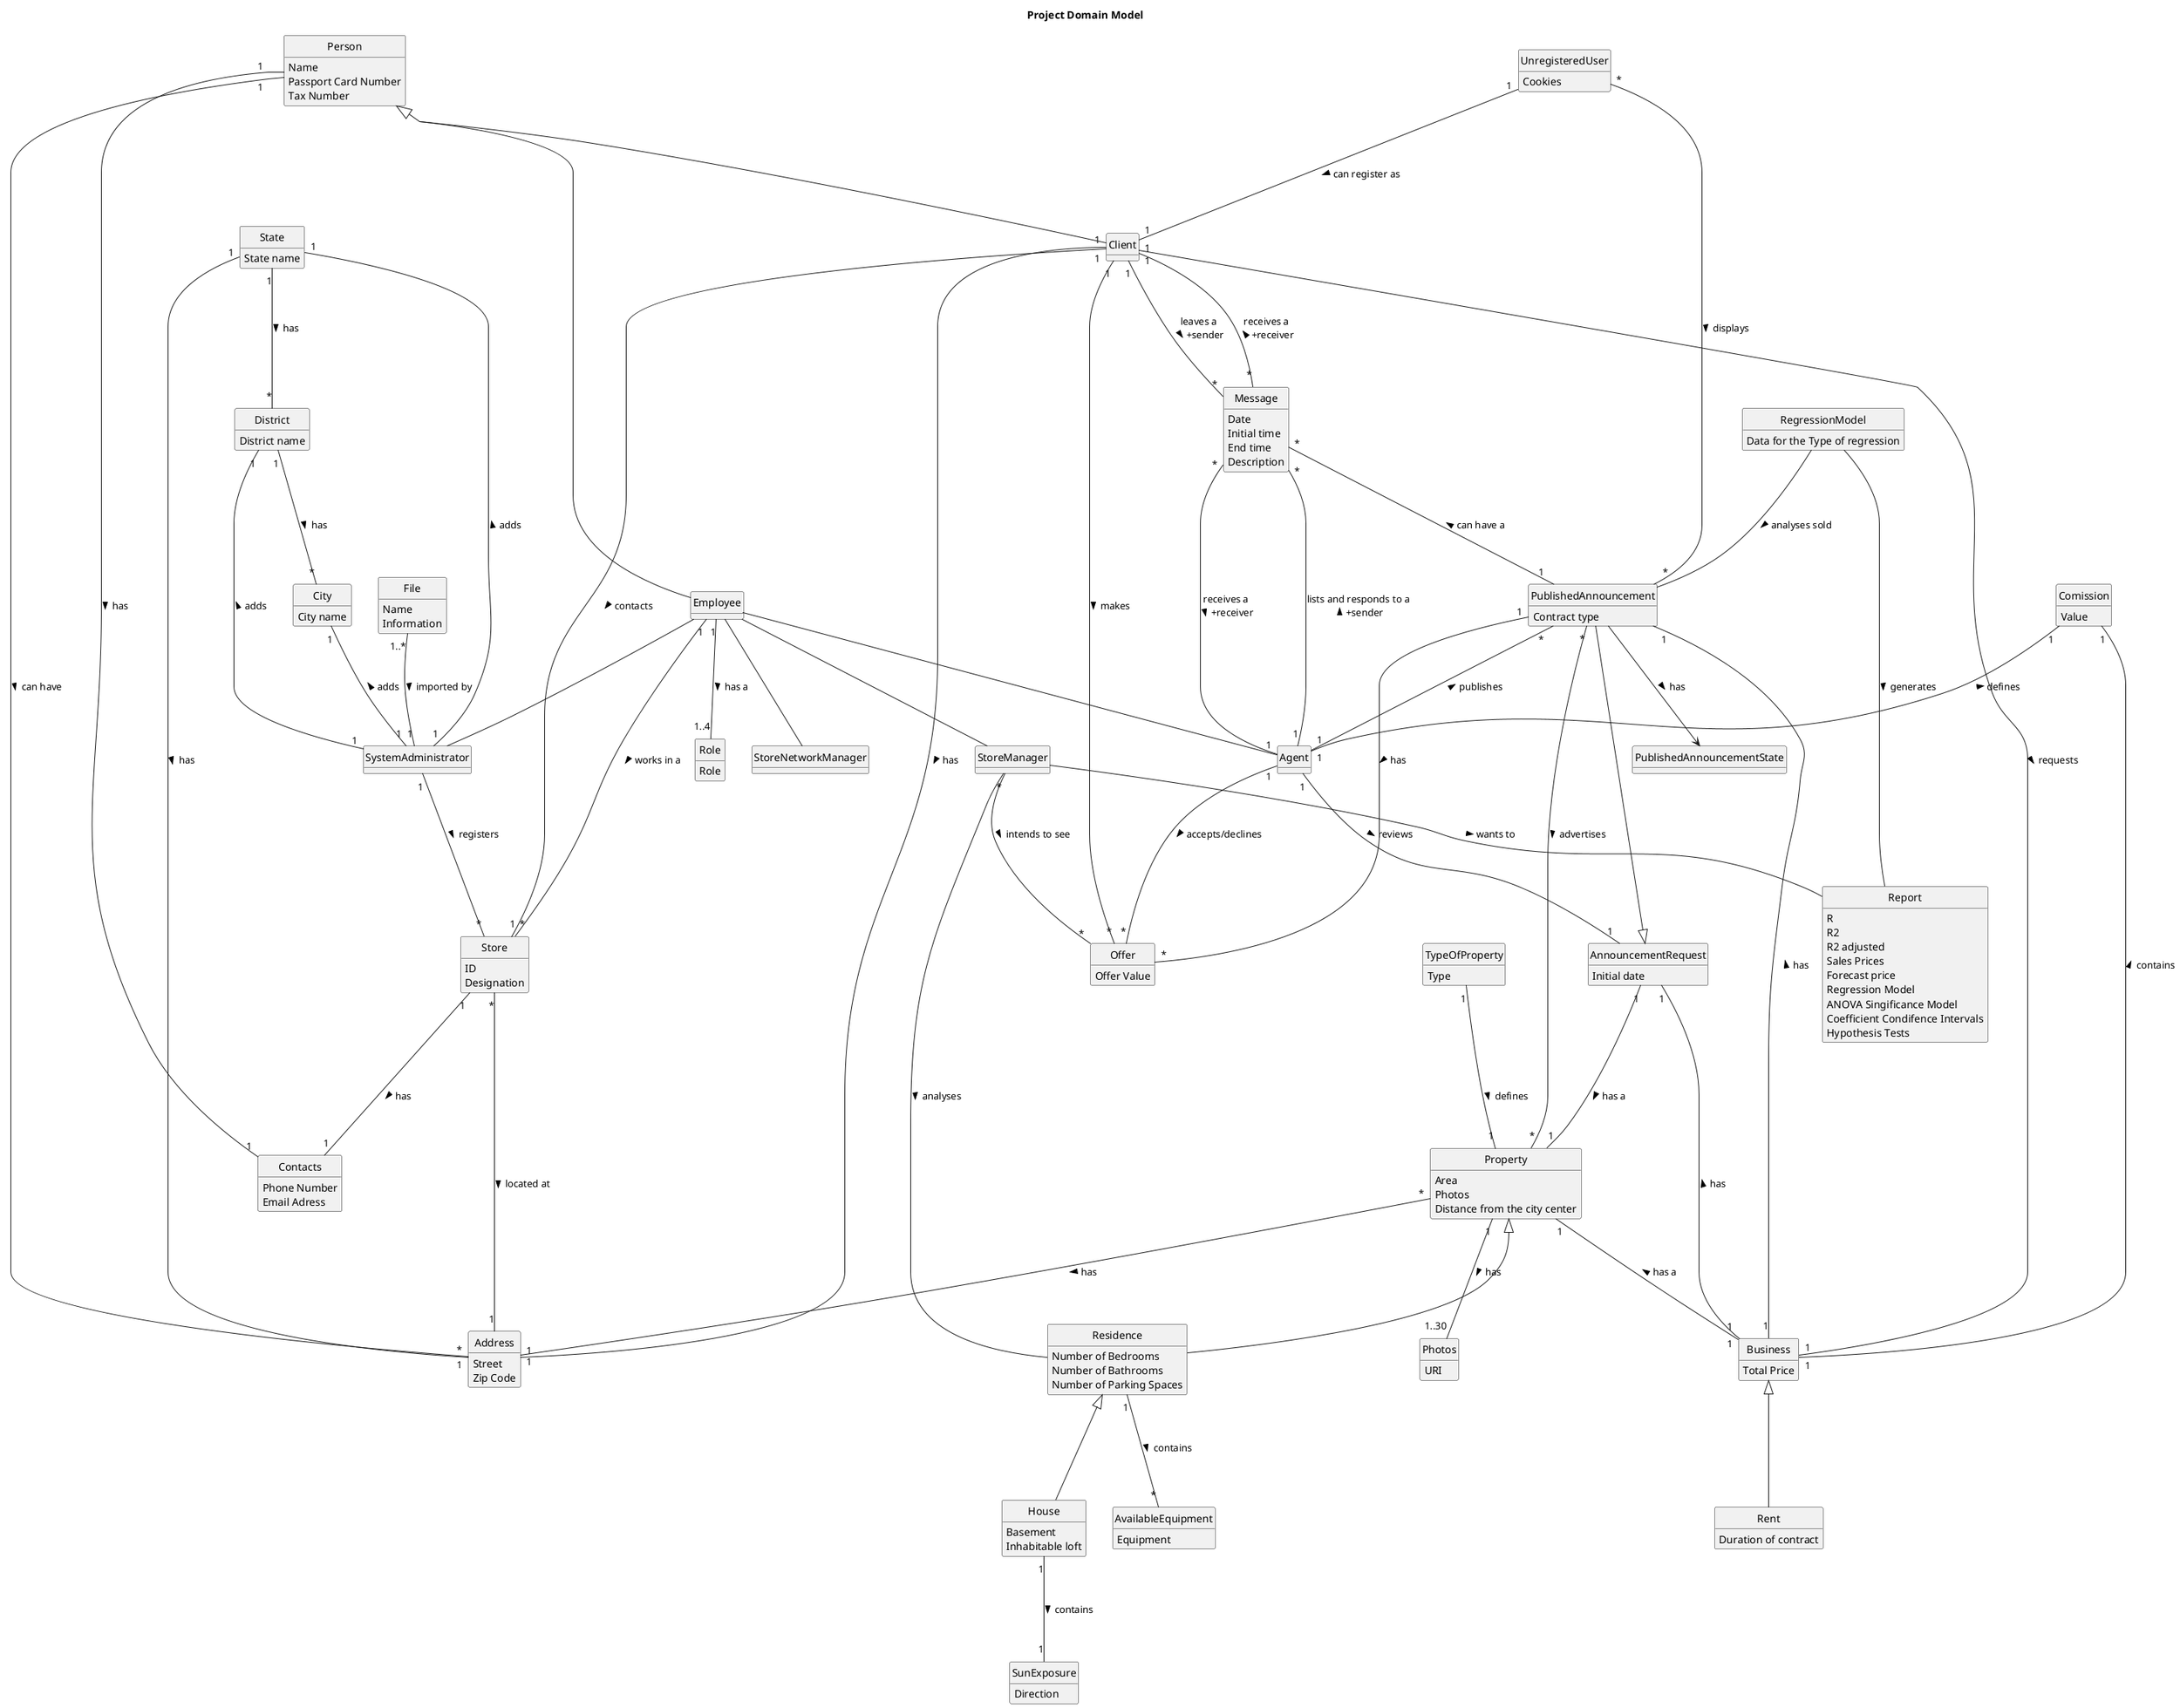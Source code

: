 @startuml

skinparam groupInheritance 2
skinparam monochrome true
skinparam packageStyle rectangle
skinparam shadowing false
skinparam classAttributeIconSize 0
skinparam linetype orthogonal

hide circle
hide methods

title Project Domain Model

class UnregisteredUser {
    Cookies
}

class State {
    State name
}

class Client {
}

class Person {
    Name
    Passport Card Number
    Tax Number
}

class District {
    District name
}

class City {
    City name
}

class Address {
    Street
    Zip Code
}

class Contacts {
    Phone Number
    Email Adress
}

class Store {
    ID
    Designation
}

class Employee {
}

class Role {
    Role
}

class Photos {
    URI
}

class AvailableEquipment {
    Equipment
}

class Rent {
    Duration of contract
}

class AnnouncementRequest {
    Initial date
}

class PublishedAnnouncement {
    Contract type
}

class Business {
    Total Price
}

class Residence {
    Number of Bedrooms
    Number of Bathrooms
    Number of Parking Spaces
}

class TypeOfProperty{
    Type
}

class Property {
    Area
    Photos
    Distance from the city center
}

class House {
    Basement
    Inhabitable loft
}

class SunExposure {
    Direction
}

class Comission {
    Value
}

class Message{
    Date
    Initial time
    End time
    Description
}

class Offer {
Offer Value
}

class File{
Name
Information
}

class SystemAdministrator{
}

class StoreNetworkManager {

}
class Report{
    R
    R2
    R2 adjusted
    Sales Prices
    Forecast price
    Regression Model
    ANOVA Singificance Model
    Coefficient Condifence Intervals
    Hypothesis Tests
}

class RegressionModel{
    Data for the Type of regression
}

Comission "1" --- "1" Business : contains <
District "1" --- "*" City : has >
House "1" --- "1" SunExposure : contains >
Property <|--- Residence
Property "*" --- "1" Address : has >
PublishedAnnouncement "1" --- "1" Business : has <
AnnouncementRequest "1" --- "1" Business : has <
Property "1" --- "1..30" Photos : has >
PublishedAnnouncement "*" --- "*" Property: advertises >
Residence "1" --- "*" AvailableEquipment : contains >
Residence <|--- House
State "1" --- "*" District : has >
State "1" --- "*" Address : has >
TypeOfProperty "1" --- "1" Property : defines >
UnregisteredUser "*" --- "*" PublishedAnnouncement: displays >
Store "1" --- "1" Contacts: has >
Address "1" --- "1" Client: has <
Client "1" --- "1" Store: contacts >
Comission "1" --- "1" Agent: defines <
Client "1" --- "1" Business: requests >
Agent "1" --- "1" AnnouncementRequest : reviews >
AnnouncementRequest "1" --- "1" Property: has a >
AnnouncementRequest  <|---  PublishedAnnouncement
PublishedAnnouncement "*" --- "1" Agent: publishes <
Business <|--- Rent
Employee --- Agent
Person <|--- Employee
Person <|--- Client
Employee --- StoreNetworkManager
Employee --- StoreManager
Employee --- SystemAdministrator
Store "*" --- "1" Address : located at >
Employee "1" --- "*" Store : works in a >
Employee "1" --- "1..4" Role : has a >
City "1" --- "1" SystemAdministrator: adds <
District "1" --- "1" SystemAdministrator: adds <
State "1" --- "1" SystemAdministrator: adds <
UnregisteredUser "1" --- "1" Client : can register as >
Person "1" --- "1" Address : can have >
Person "1" --- "1" Contacts : has >
SystemAdministrator "1" --- "*" Store: registers >
'Agent "1" --- "*" AnnouncementRequest:intends to see >
Message "*" --- "1" PublishedAnnouncement: can have a <
'Client "1" --- "1..*" Message: leaves a >
'Agent "1" --- "1" Message: receives a >
Offer "*" --- "1" PublishedAnnouncement : has <
Client "1" --- "*" Offer : makes >
Agent "1" --- "*" Offer : accepts/declines >
File "1..*" --- "1" SystemAdministrator : imported by >
'Agent "1" --- "1" Message: wants to see a list of >
'Agent "1" --- "*" Message : responds >
StoreManager "*" --- "*" Offer: intends to see >
Property "1" --- "1" Business: has a <
StoreManager --- Residence : analyses >
Client "1" --- "*" Message: leaves a \n +sender >
Agent "1" --- "*" Message: receives a \n +receiver <
Agent "1" --- "*" Message: lists and responds to a \n +sender >
Client "1" --- "*" Message: receives a \n +receiver <
RegressionModel --- PublishedAnnouncement : analyses sold >
RegressionModel --- Report : generates >
StoreManager --- Report : wants to >
PublishedAnnouncement ---> PublishedAnnouncementState : has >
@enduml